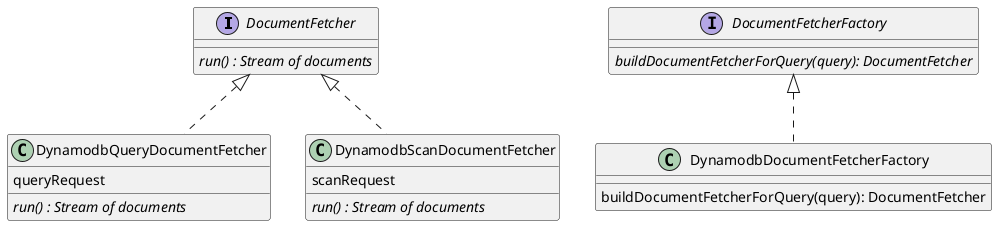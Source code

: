 @startuml

interface DocumentFetcher{
{abstract} run() : Stream of documents
}

interface DocumentFetcherFactory{
{abstract} buildDocumentFetcherForQuery(query): DocumentFetcher
}

class DynamodbQueryDocumentFetcher{
queryRequest
{abstract} run() : Stream of documents
}

class DynamodbScanDocumentFetcher{
scanRequest
{abstract} run() : Stream of documents
}

class DynamodbDocumentFetcherFactory{
buildDocumentFetcherForQuery(query): DocumentFetcher
}
DocumentFetcher <|.. DynamodbQueryDocumentFetcher
DocumentFetcher <|.. DynamodbScanDocumentFetcher
DocumentFetcherFactory <|.. DynamodbDocumentFetcherFactory

@enduml
